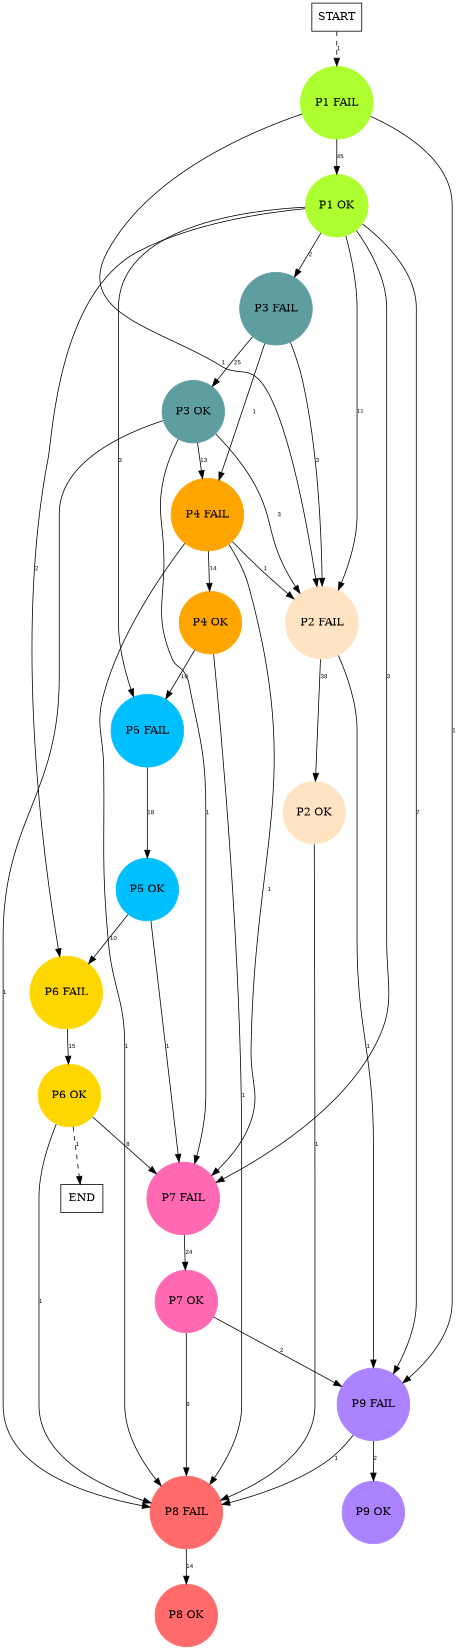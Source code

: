 digraph graphname {
	dpi = 150
	size="16,11!";
	margin = 0;
"P1 FAIL" [shape=circle, color=greenyellow, style=filled]"P1 OK" [shape=circle, color=greenyellow, style=filled]"P3 FAIL" [shape=circle, color=cadetblue, style=filled]"P4 FAIL" [shape=circle, color=orange, style=filled]"P4 OK" [shape=circle, color=orange, style=filled]"P5 FAIL" [shape=circle, color=deepskyblue, style=filled]"P5 OK" [shape=circle, color=deepskyblue, style=filled]"P6 FAIL" [shape=circle, color=gold, style=filled]"P6 OK" [shape=circle, color=gold, style=filled]"P2 FAIL" [shape=circle, color=bisque, style=filled]"P2 OK" [shape=circle, color=bisque, style=filled]"P9 FAIL" [shape=circle, color=mediumpurple1, style=filled]"P3 OK" [shape=circle, color=cadetblue, style=filled]"P7 FAIL" [shape=circle, color=hotpink, style=filled]"P7 OK" [shape=circle, color=hotpink, style=filled]"P8 FAIL" [shape=circle, color=indianred1, style=filled]"P8 OK" [shape=circle, color=indianred1, style=filled]"P9 OK" [shape=circle, color=mediumpurple1, style=filled]"START" [shape=box, fillcolor=white, style=filled, color=black]"END" [shape=box, fillcolor=white, style=filled, color=black]"P1 FAIL" -> "P1 OK" [ label ="45" labelfloat=false fontname="Arial" fontsize=8]
"P1 FAIL" -> "P2 FAIL" [ label ="1" labelfloat=false fontname="Arial" fontsize=8]
"P1 FAIL" -> "P9 FAIL" [ label ="1" labelfloat=false fontname="Arial" fontsize=8]
"P1 OK" -> "P3 FAIL" [ label ="2" labelfloat=false fontname="Arial" fontsize=8]
"P1 OK" -> "P5 FAIL" [ label ="3" labelfloat=false fontname="Arial" fontsize=8]
"P1 OK" -> "P6 FAIL" [ label ="2" labelfloat=false fontname="Arial" fontsize=8]
"P1 OK" -> "P2 FAIL" [ label ="11" labelfloat=false fontname="Arial" fontsize=8]
"P1 OK" -> "P9 FAIL" [ label ="7" labelfloat=false fontname="Arial" fontsize=8]
"P1 OK" -> "P7 FAIL" [ label ="3" labelfloat=false fontname="Arial" fontsize=8]
"P3 FAIL" -> "P4 FAIL" [ label ="1" labelfloat=false fontname="Arial" fontsize=8]
"P3 FAIL" -> "P2 FAIL" [ label ="3" labelfloat=false fontname="Arial" fontsize=8]
"P3 FAIL" -> "P3 OK" [ label ="25" labelfloat=false fontname="Arial" fontsize=8]
"P4 FAIL" -> "P4 OK" [ label ="14" labelfloat=false fontname="Arial" fontsize=8]
"P4 FAIL" -> "P2 FAIL" [ label ="1" labelfloat=false fontname="Arial" fontsize=8]
"P4 FAIL" -> "P7 FAIL" [ label ="1" labelfloat=false fontname="Arial" fontsize=8]
"P4 FAIL" -> "P8 FAIL" [ label ="1" labelfloat=false fontname="Arial" fontsize=8]
"P4 OK" -> "P5 FAIL" [ label ="10" labelfloat=false fontname="Arial" fontsize=8]
"P4 OK" -> "P8 FAIL" [ label ="1" labelfloat=false fontname="Arial" fontsize=8]
"P5 FAIL" -> "P5 OK" [ label ="18" labelfloat=false fontname="Arial" fontsize=8]
"P5 OK" -> "P6 FAIL" [ label ="10" labelfloat=false fontname="Arial" fontsize=8]
"P5 OK" -> "P7 FAIL" [ label ="1" labelfloat=false fontname="Arial" fontsize=8]
"P6 FAIL" -> "P6 OK" [ label ="15" labelfloat=false fontname="Arial" fontsize=8]
"P6 OK" -> "P7 FAIL" [ label ="8" labelfloat=false fontname="Arial" fontsize=8]
"P6 OK" -> "P8 FAIL" [ label ="1" labelfloat=false fontname="Arial" fontsize=8]
"P6 OK" -> "END" [ style = dashed label ="1" labelfloat=false fontname="Arial" fontsize=8]
"P2 FAIL" -> "P2 OK" [ label ="38" labelfloat=false fontname="Arial" fontsize=8]
"P2 FAIL" -> "P9 FAIL" [ label ="1" labelfloat=false fontname="Arial" fontsize=8]
"P2 OK" -> "P8 FAIL" [ label ="1" labelfloat=false fontname="Arial" fontsize=8]
"P9 FAIL" -> "P8 FAIL" [ label ="1" labelfloat=false fontname="Arial" fontsize=8]
"P9 FAIL" -> "P9 OK" [ label ="2" labelfloat=false fontname="Arial" fontsize=8]
"P3 OK" -> "P4 FAIL" [ label ="13" labelfloat=false fontname="Arial" fontsize=8]
"P3 OK" -> "P2 FAIL" [ label ="3" labelfloat=false fontname="Arial" fontsize=8]
"P3 OK" -> "P7 FAIL" [ label ="1" labelfloat=false fontname="Arial" fontsize=8]
"P3 OK" -> "P8 FAIL" [ label ="1" labelfloat=false fontname="Arial" fontsize=8]
"P7 FAIL" -> "P7 OK" [ label ="24" labelfloat=false fontname="Arial" fontsize=8]
"P7 OK" -> "P9 FAIL" [ label ="2" labelfloat=false fontname="Arial" fontsize=8]
"P7 OK" -> "P8 FAIL" [ label ="9" labelfloat=false fontname="Arial" fontsize=8]
"P8 FAIL" -> "P8 OK" [ label ="14" labelfloat=false fontname="Arial" fontsize=8]
"START" -> "P1 FAIL" [ style = dashed label ="1" labelfloat=false fontname="Arial" fontsize=8]
}